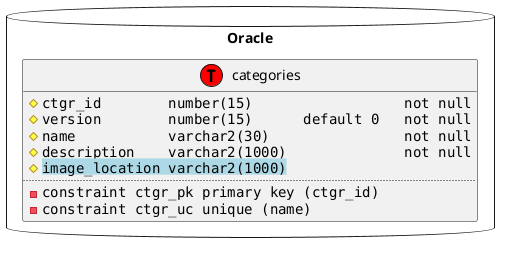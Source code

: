 @startuml

allowmixing

skinparam backgroundcolor transparent

database Oracle {
  class categories << (T,red) >> {
    #""ctgr_id        number(15)                  not null""
    #""version        number(15)      default 0   not null""
    #""name           varchar2(30)                not null""
    #""description    varchar2(1000)              not null""
    #""<back:LightBlue>image_location varchar2(1000)</back> ""
    ..
    -""constraint ctgr_pk primary key (ctgr_id)""
    -""constraint ctgr_uc unique (name)""
  }
}

@enduml
